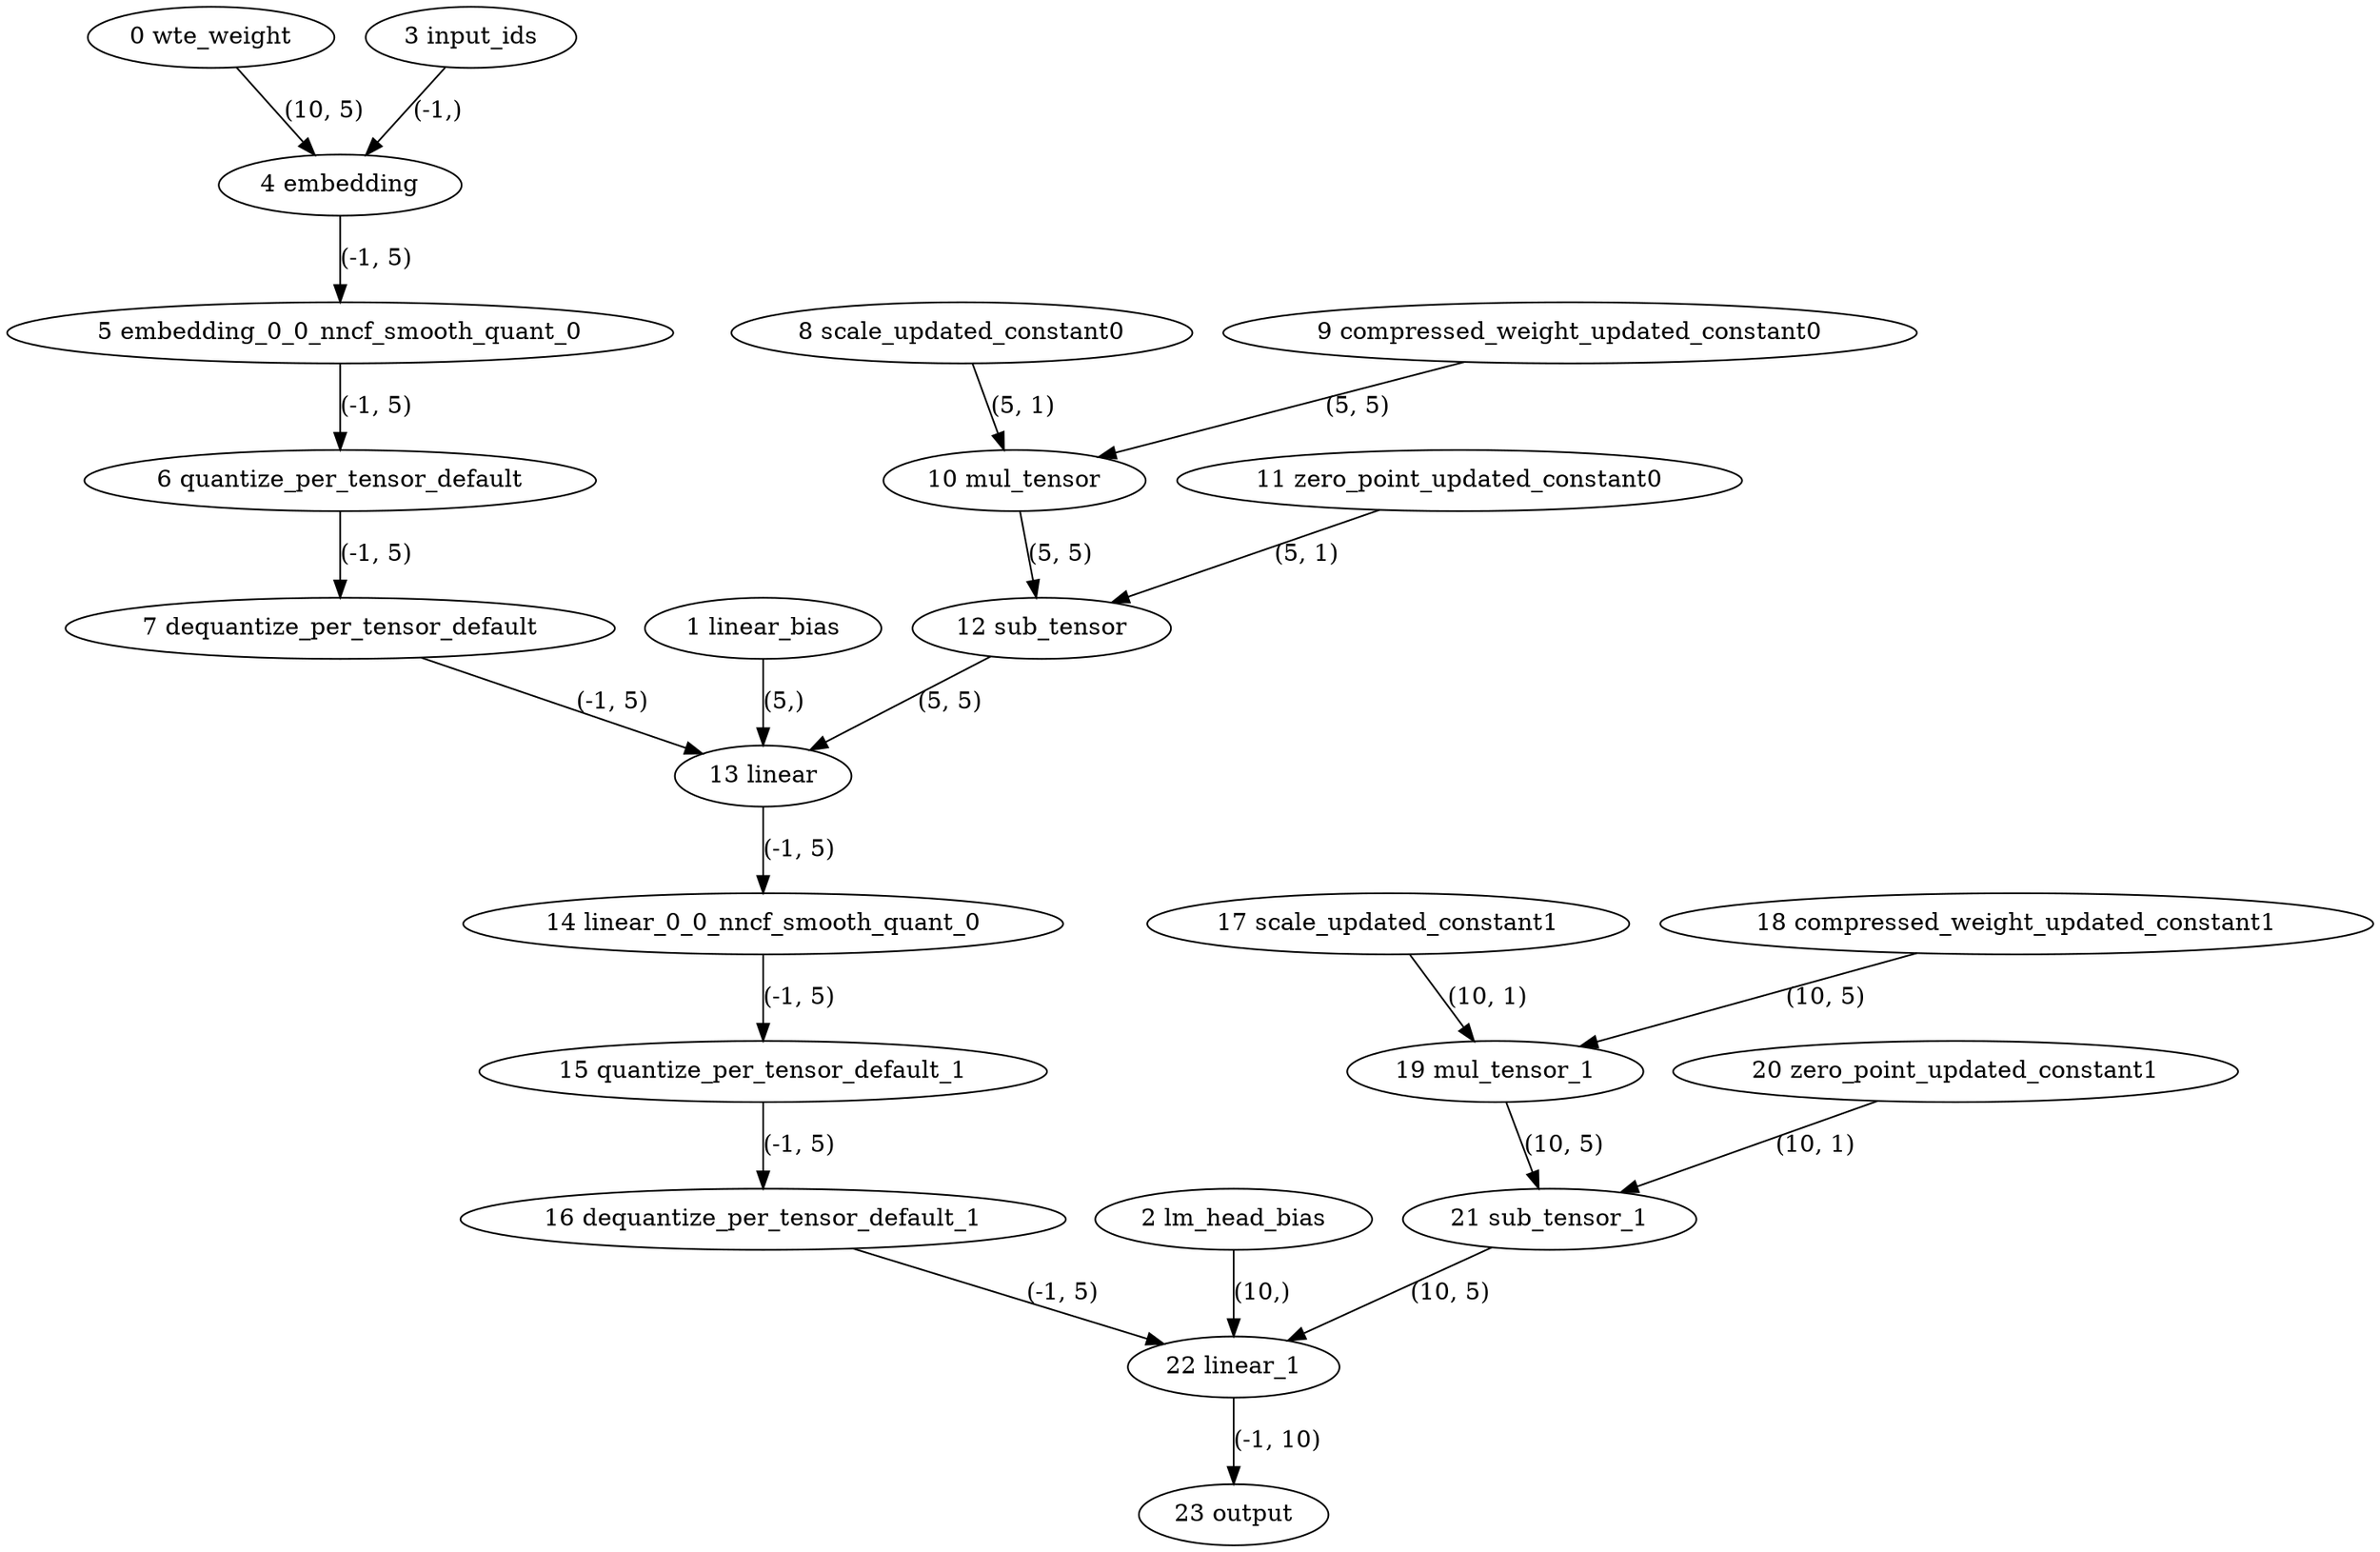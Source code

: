 strict digraph {
"0 wte_weight" [id=0, type="get_attr"];
"1 linear_bias" [id=1, type="get_attr"];
"2 lm_head_bias" [id=2, type="get_attr"];
"3 input_ids" [id=3, type=input];
"4 embedding" [id=4, type=embedding];
"5 embedding_0_0_nncf_smooth_quant_0" [id=5, type="call_module"];
"6 quantize_per_tensor_default" [id=6, type="quantize_per_tensor"];
"7 dequantize_per_tensor_default" [id=7, type="dequantize_per_tensor"];
"8 scale_updated_constant0" [id=8, type="get_attr"];
"9 compressed_weight_updated_constant0" [id=9, type="get_attr"];
"10 mul_tensor" [id=10, type=mul];
"11 zero_point_updated_constant0" [id=11, type="get_attr"];
"12 sub_tensor" [id=12, type=sub];
"13 linear" [id=13, type=linear];
"14 linear_0_0_nncf_smooth_quant_0" [id=14, type="call_module"];
"15 quantize_per_tensor_default_1" [id=15, type="quantize_per_tensor"];
"16 dequantize_per_tensor_default_1" [id=16, type="dequantize_per_tensor"];
"17 scale_updated_constant1" [id=17, type="get_attr"];
"18 compressed_weight_updated_constant1" [id=18, type="get_attr"];
"19 mul_tensor_1" [id=19, type=mul];
"20 zero_point_updated_constant1" [id=20, type="get_attr"];
"21 sub_tensor_1" [id=21, type=sub];
"22 linear_1" [id=22, type=linear];
"23 output" [id=23, type=output];
"0 wte_weight" -> "4 embedding" [style=solid, label="(10, 5)"];
"1 linear_bias" -> "13 linear" [style=solid, label="(5,)"];
"2 lm_head_bias" -> "22 linear_1" [style=solid, label="(10,)"];
"3 input_ids" -> "4 embedding" [style=solid, label="(-1,)"];
"4 embedding" -> "5 embedding_0_0_nncf_smooth_quant_0" [style=solid, label="(-1, 5)"];
"5 embedding_0_0_nncf_smooth_quant_0" -> "6 quantize_per_tensor_default" [style=solid, label="(-1, 5)"];
"6 quantize_per_tensor_default" -> "7 dequantize_per_tensor_default" [style=solid, label="(-1, 5)"];
"7 dequantize_per_tensor_default" -> "13 linear" [style=solid, label="(-1, 5)"];
"8 scale_updated_constant0" -> "10 mul_tensor" [style=solid, label="(5, 1)"];
"9 compressed_weight_updated_constant0" -> "10 mul_tensor" [style=solid, label="(5, 5)"];
"10 mul_tensor" -> "12 sub_tensor" [style=solid, label="(5, 5)"];
"11 zero_point_updated_constant0" -> "12 sub_tensor" [style=solid, label="(5, 1)"];
"12 sub_tensor" -> "13 linear" [style=solid, label="(5, 5)"];
"13 linear" -> "14 linear_0_0_nncf_smooth_quant_0" [style=solid, label="(-1, 5)"];
"14 linear_0_0_nncf_smooth_quant_0" -> "15 quantize_per_tensor_default_1" [style=solid, label="(-1, 5)"];
"15 quantize_per_tensor_default_1" -> "16 dequantize_per_tensor_default_1" [style=solid, label="(-1, 5)"];
"16 dequantize_per_tensor_default_1" -> "22 linear_1" [style=solid, label="(-1, 5)"];
"17 scale_updated_constant1" -> "19 mul_tensor_1" [style=solid, label="(10, 1)"];
"18 compressed_weight_updated_constant1" -> "19 mul_tensor_1" [style=solid, label="(10, 5)"];
"19 mul_tensor_1" -> "21 sub_tensor_1" [style=solid, label="(10, 5)"];
"20 zero_point_updated_constant1" -> "21 sub_tensor_1" [style=solid, label="(10, 1)"];
"21 sub_tensor_1" -> "22 linear_1" [style=solid, label="(10, 5)"];
"22 linear_1" -> "23 output" [style=solid, label="(-1, 10)"];
}
